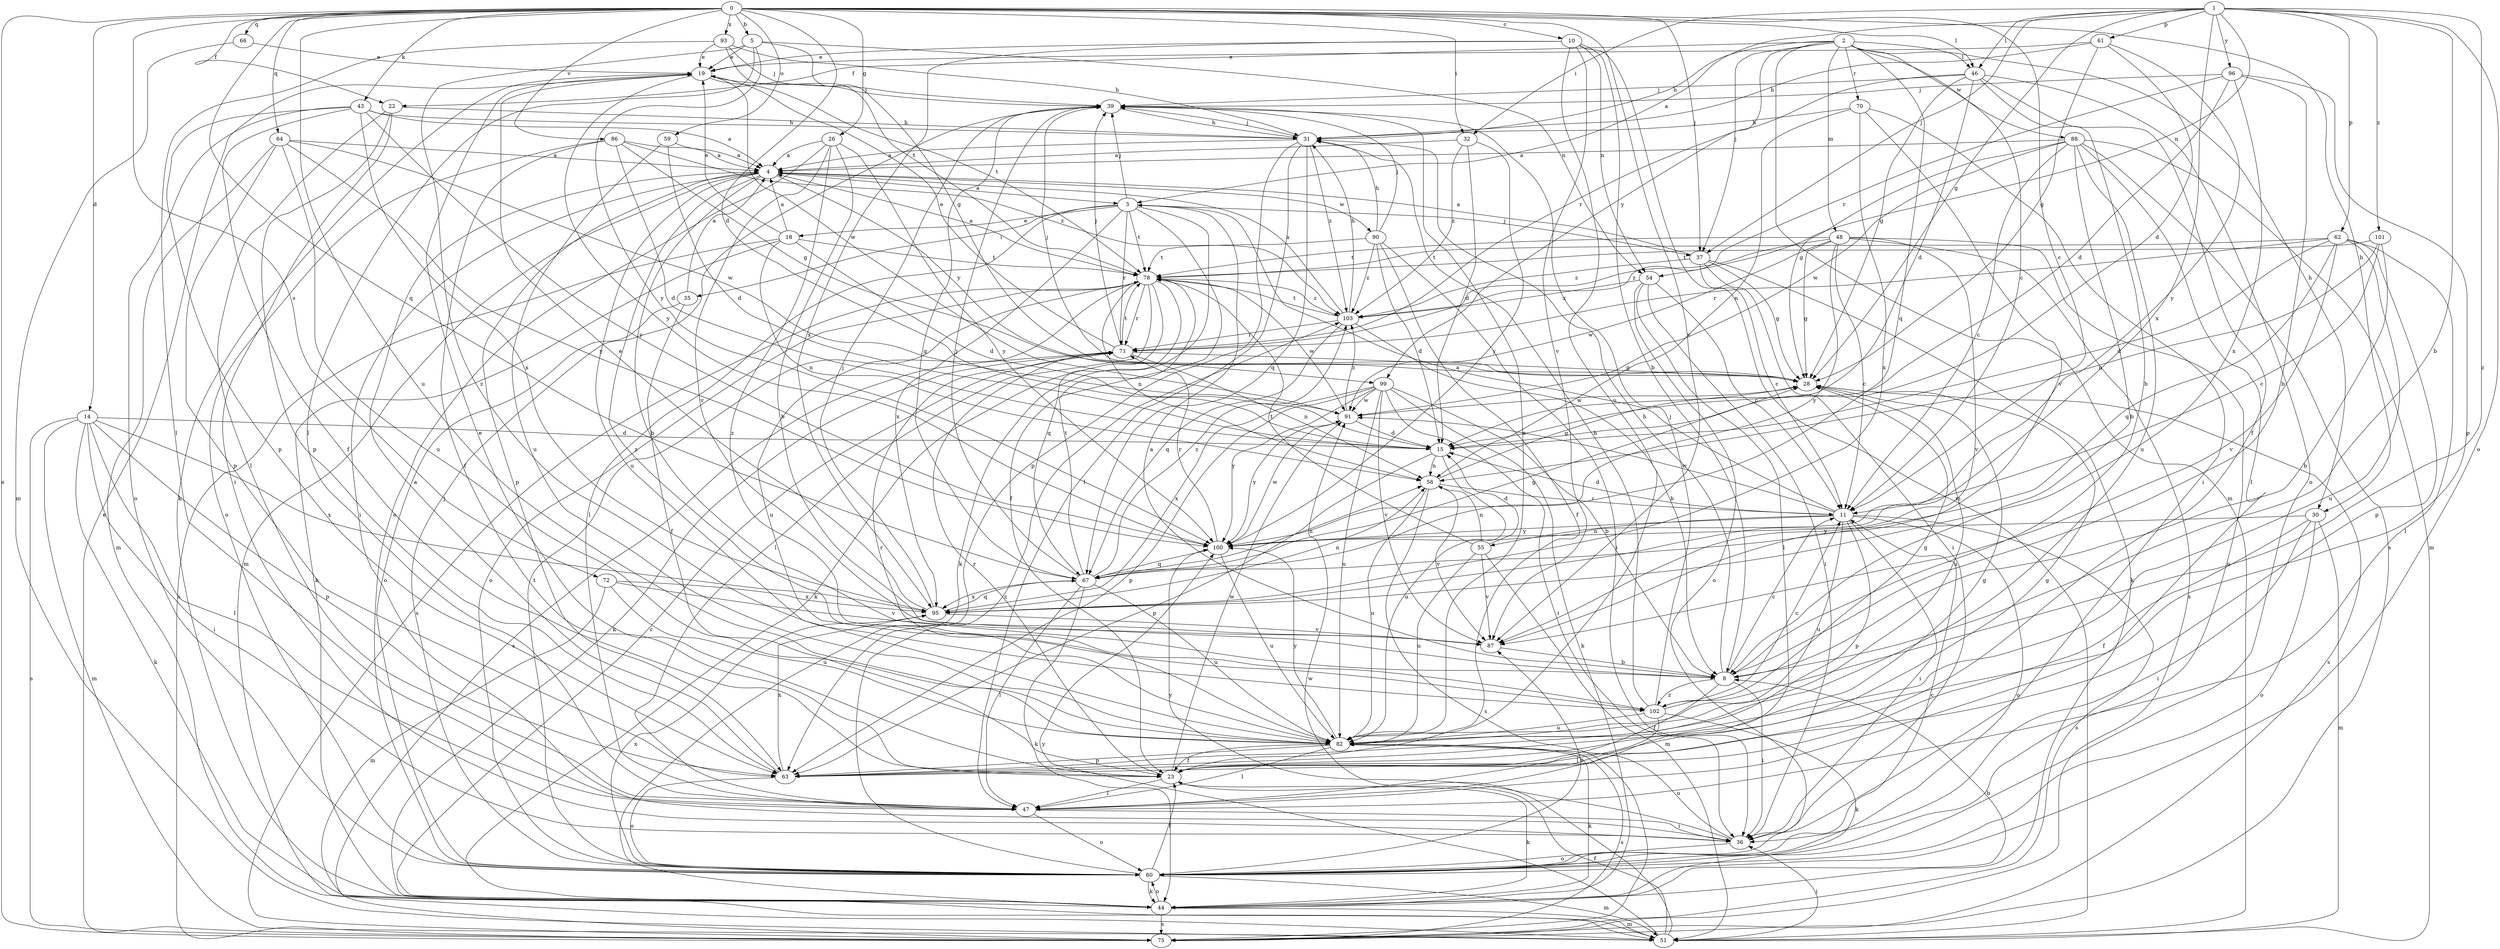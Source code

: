 strict digraph  {
0;
1;
2;
3;
4;
5;
8;
10;
11;
14;
15;
18;
19;
22;
23;
26;
28;
30;
31;
32;
35;
36;
37;
39;
43;
44;
46;
47;
48;
51;
54;
55;
56;
59;
60;
61;
62;
63;
64;
66;
67;
70;
71;
72;
75;
78;
82;
86;
87;
88;
90;
91;
93;
95;
96;
99;
100;
101;
102;
103;
0 -> 5  [label=b];
0 -> 10  [label=c];
0 -> 11  [label=c];
0 -> 14  [label=d];
0 -> 15  [label=d];
0 -> 22  [label=f];
0 -> 26  [label=g];
0 -> 30  [label=h];
0 -> 32  [label=i];
0 -> 37  [label=j];
0 -> 43  [label=k];
0 -> 46  [label=l];
0 -> 59  [label=o];
0 -> 64  [label=q];
0 -> 66  [label=q];
0 -> 67  [label=q];
0 -> 72  [label=s];
0 -> 75  [label=s];
0 -> 82  [label=u];
0 -> 86  [label=v];
0 -> 87  [label=v];
0 -> 93  [label=x];
1 -> 3  [label=a];
1 -> 8  [label=b];
1 -> 28  [label=g];
1 -> 32  [label=i];
1 -> 37  [label=j];
1 -> 46  [label=l];
1 -> 54  [label=n];
1 -> 60  [label=o];
1 -> 61  [label=p];
1 -> 62  [label=p];
1 -> 95  [label=x];
1 -> 96  [label=y];
1 -> 101  [label=z];
1 -> 102  [label=z];
2 -> 11  [label=c];
2 -> 22  [label=f];
2 -> 30  [label=h];
2 -> 31  [label=h];
2 -> 37  [label=j];
2 -> 46  [label=l];
2 -> 48  [label=m];
2 -> 51  [label=m];
2 -> 67  [label=q];
2 -> 70  [label=r];
2 -> 88  [label=w];
2 -> 99  [label=y];
3 -> 18  [label=e];
3 -> 23  [label=f];
3 -> 35  [label=i];
3 -> 37  [label=j];
3 -> 39  [label=j];
3 -> 44  [label=k];
3 -> 47  [label=l];
3 -> 71  [label=r];
3 -> 78  [label=t];
3 -> 95  [label=x];
4 -> 3  [label=a];
4 -> 8  [label=b];
4 -> 36  [label=i];
4 -> 51  [label=m];
4 -> 63  [label=p];
4 -> 82  [label=u];
4 -> 90  [label=w];
4 -> 99  [label=y];
4 -> 102  [label=z];
5 -> 19  [label=e];
5 -> 28  [label=g];
5 -> 47  [label=l];
5 -> 54  [label=n];
5 -> 100  [label=y];
5 -> 102  [label=z];
8 -> 3  [label=a];
8 -> 11  [label=c];
8 -> 23  [label=f];
8 -> 31  [label=h];
8 -> 36  [label=i];
8 -> 102  [label=z];
10 -> 8  [label=b];
10 -> 19  [label=e];
10 -> 51  [label=m];
10 -> 54  [label=n];
10 -> 82  [label=u];
10 -> 87  [label=v];
10 -> 95  [label=x];
11 -> 3  [label=a];
11 -> 15  [label=d];
11 -> 36  [label=i];
11 -> 55  [label=n];
11 -> 60  [label=o];
11 -> 63  [label=p];
11 -> 75  [label=s];
11 -> 82  [label=u];
11 -> 91  [label=w];
11 -> 100  [label=y];
14 -> 15  [label=d];
14 -> 36  [label=i];
14 -> 44  [label=k];
14 -> 47  [label=l];
14 -> 51  [label=m];
14 -> 63  [label=p];
14 -> 75  [label=s];
14 -> 95  [label=x];
15 -> 56  [label=n];
15 -> 63  [label=p];
15 -> 82  [label=u];
18 -> 4  [label=a];
18 -> 15  [label=d];
18 -> 19  [label=e];
18 -> 44  [label=k];
18 -> 56  [label=n];
18 -> 75  [label=s];
18 -> 78  [label=t];
19 -> 39  [label=j];
19 -> 44  [label=k];
19 -> 78  [label=t];
19 -> 91  [label=w];
19 -> 100  [label=y];
22 -> 31  [label=h];
22 -> 36  [label=i];
22 -> 47  [label=l];
22 -> 63  [label=p];
23 -> 19  [label=e];
23 -> 28  [label=g];
23 -> 44  [label=k];
23 -> 47  [label=l];
23 -> 71  [label=r];
23 -> 91  [label=w];
26 -> 4  [label=a];
26 -> 8  [label=b];
26 -> 60  [label=o];
26 -> 87  [label=v];
26 -> 100  [label=y];
26 -> 102  [label=z];
28 -> 39  [label=j];
28 -> 75  [label=s];
28 -> 82  [label=u];
28 -> 91  [label=w];
30 -> 23  [label=f];
30 -> 36  [label=i];
30 -> 51  [label=m];
30 -> 60  [label=o];
30 -> 100  [label=y];
31 -> 4  [label=a];
31 -> 39  [label=j];
31 -> 47  [label=l];
31 -> 63  [label=p];
31 -> 67  [label=q];
31 -> 103  [label=z];
32 -> 4  [label=a];
32 -> 15  [label=d];
32 -> 100  [label=y];
32 -> 103  [label=z];
35 -> 4  [label=a];
35 -> 23  [label=f];
35 -> 60  [label=o];
36 -> 60  [label=o];
36 -> 82  [label=u];
36 -> 100  [label=y];
37 -> 4  [label=a];
37 -> 11  [label=c];
37 -> 28  [label=g];
37 -> 36  [label=i];
37 -> 44  [label=k];
37 -> 103  [label=z];
39 -> 31  [label=h];
39 -> 67  [label=q];
39 -> 82  [label=u];
43 -> 4  [label=a];
43 -> 23  [label=f];
43 -> 31  [label=h];
43 -> 60  [label=o];
43 -> 63  [label=p];
43 -> 95  [label=x];
43 -> 100  [label=y];
44 -> 8  [label=b];
44 -> 51  [label=m];
44 -> 60  [label=o];
44 -> 71  [label=r];
44 -> 75  [label=s];
46 -> 8  [label=b];
46 -> 15  [label=d];
46 -> 23  [label=f];
46 -> 28  [label=g];
46 -> 39  [label=j];
46 -> 60  [label=o];
46 -> 71  [label=r];
47 -> 36  [label=i];
47 -> 60  [label=o];
48 -> 11  [label=c];
48 -> 28  [label=g];
48 -> 60  [label=o];
48 -> 75  [label=s];
48 -> 78  [label=t];
48 -> 87  [label=v];
48 -> 91  [label=w];
48 -> 100  [label=y];
48 -> 103  [label=z];
51 -> 23  [label=f];
51 -> 36  [label=i];
51 -> 91  [label=w];
51 -> 100  [label=y];
54 -> 11  [label=c];
54 -> 36  [label=i];
54 -> 47  [label=l];
54 -> 60  [label=o];
54 -> 103  [label=z];
55 -> 15  [label=d];
55 -> 51  [label=m];
55 -> 56  [label=n];
55 -> 78  [label=t];
55 -> 82  [label=u];
55 -> 87  [label=v];
56 -> 11  [label=c];
56 -> 28  [label=g];
56 -> 75  [label=s];
56 -> 82  [label=u];
56 -> 87  [label=v];
59 -> 4  [label=a];
59 -> 15  [label=d];
59 -> 82  [label=u];
60 -> 11  [label=c];
60 -> 23  [label=f];
60 -> 39  [label=j];
60 -> 44  [label=k];
60 -> 51  [label=m];
60 -> 78  [label=t];
60 -> 87  [label=v];
60 -> 95  [label=x];
60 -> 103  [label=z];
61 -> 15  [label=d];
61 -> 19  [label=e];
61 -> 28  [label=g];
61 -> 31  [label=h];
61 -> 100  [label=y];
62 -> 15  [label=d];
62 -> 47  [label=l];
62 -> 63  [label=p];
62 -> 67  [label=q];
62 -> 71  [label=r];
62 -> 78  [label=t];
62 -> 82  [label=u];
62 -> 87  [label=v];
63 -> 4  [label=a];
63 -> 28  [label=g];
63 -> 60  [label=o];
63 -> 95  [label=x];
64 -> 4  [label=a];
64 -> 51  [label=m];
64 -> 63  [label=p];
64 -> 82  [label=u];
64 -> 91  [label=w];
64 -> 100  [label=y];
66 -> 19  [label=e];
66 -> 51  [label=m];
67 -> 28  [label=g];
67 -> 39  [label=j];
67 -> 44  [label=k];
67 -> 47  [label=l];
67 -> 56  [label=n];
67 -> 78  [label=t];
67 -> 82  [label=u];
67 -> 95  [label=x];
67 -> 103  [label=z];
70 -> 31  [label=h];
70 -> 36  [label=i];
70 -> 56  [label=n];
70 -> 87  [label=v];
70 -> 95  [label=x];
71 -> 19  [label=e];
71 -> 28  [label=g];
71 -> 39  [label=j];
71 -> 44  [label=k];
71 -> 56  [label=n];
71 -> 75  [label=s];
71 -> 78  [label=t];
72 -> 51  [label=m];
72 -> 82  [label=u];
72 -> 87  [label=v];
72 -> 95  [label=x];
75 -> 19  [label=e];
78 -> 4  [label=a];
78 -> 44  [label=k];
78 -> 47  [label=l];
78 -> 56  [label=n];
78 -> 60  [label=o];
78 -> 67  [label=q];
78 -> 71  [label=r];
78 -> 75  [label=s];
78 -> 82  [label=u];
78 -> 91  [label=w];
78 -> 103  [label=z];
82 -> 23  [label=f];
82 -> 44  [label=k];
82 -> 47  [label=l];
82 -> 63  [label=p];
82 -> 71  [label=r];
82 -> 75  [label=s];
82 -> 100  [label=y];
86 -> 4  [label=a];
86 -> 15  [label=d];
86 -> 23  [label=f];
86 -> 28  [label=g];
86 -> 60  [label=o];
86 -> 103  [label=z];
87 -> 8  [label=b];
88 -> 4  [label=a];
88 -> 8  [label=b];
88 -> 11  [label=c];
88 -> 28  [label=g];
88 -> 47  [label=l];
88 -> 51  [label=m];
88 -> 75  [label=s];
88 -> 82  [label=u];
88 -> 91  [label=w];
90 -> 15  [label=d];
90 -> 23  [label=f];
90 -> 31  [label=h];
90 -> 36  [label=i];
90 -> 39  [label=j];
90 -> 78  [label=t];
90 -> 103  [label=z];
91 -> 15  [label=d];
91 -> 100  [label=y];
91 -> 103  [label=z];
93 -> 19  [label=e];
93 -> 31  [label=h];
93 -> 39  [label=j];
93 -> 47  [label=l];
93 -> 78  [label=t];
95 -> 19  [label=e];
95 -> 39  [label=j];
95 -> 56  [label=n];
95 -> 67  [label=q];
95 -> 87  [label=v];
96 -> 8  [label=b];
96 -> 15  [label=d];
96 -> 39  [label=j];
96 -> 63  [label=p];
96 -> 71  [label=r];
96 -> 95  [label=x];
99 -> 8  [label=b];
99 -> 36  [label=i];
99 -> 44  [label=k];
99 -> 63  [label=p];
99 -> 82  [label=u];
99 -> 87  [label=v];
99 -> 91  [label=w];
99 -> 95  [label=x];
99 -> 100  [label=y];
100 -> 67  [label=q];
100 -> 71  [label=r];
100 -> 82  [label=u];
100 -> 91  [label=w];
101 -> 8  [label=b];
101 -> 11  [label=c];
101 -> 56  [label=n];
101 -> 78  [label=t];
102 -> 11  [label=c];
102 -> 28  [label=g];
102 -> 31  [label=h];
102 -> 39  [label=j];
102 -> 44  [label=k];
102 -> 47  [label=l];
102 -> 82  [label=u];
103 -> 4  [label=a];
103 -> 8  [label=b];
103 -> 31  [label=h];
103 -> 67  [label=q];
103 -> 71  [label=r];
103 -> 78  [label=t];
}
